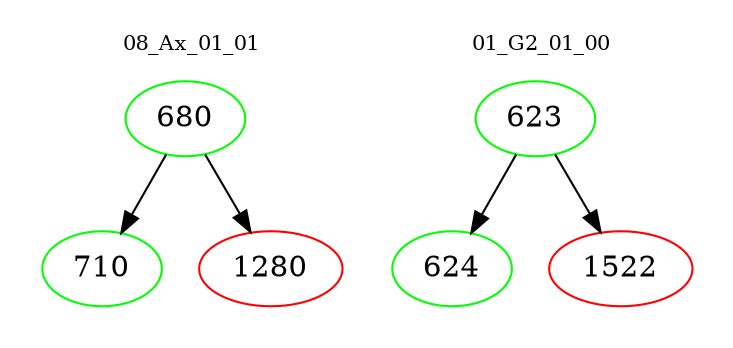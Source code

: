 digraph{
subgraph cluster_0 {
color = white
label = "08_Ax_01_01";
fontsize=10;
T0_680 [label="680", color="green"]
T0_680 -> T0_710 [color="black"]
T0_710 [label="710", color="green"]
T0_680 -> T0_1280 [color="black"]
T0_1280 [label="1280", color="red"]
}
subgraph cluster_1 {
color = white
label = "01_G2_01_00";
fontsize=10;
T1_623 [label="623", color="green"]
T1_623 -> T1_624 [color="black"]
T1_624 [label="624", color="green"]
T1_623 -> T1_1522 [color="black"]
T1_1522 [label="1522", color="red"]
}
}
